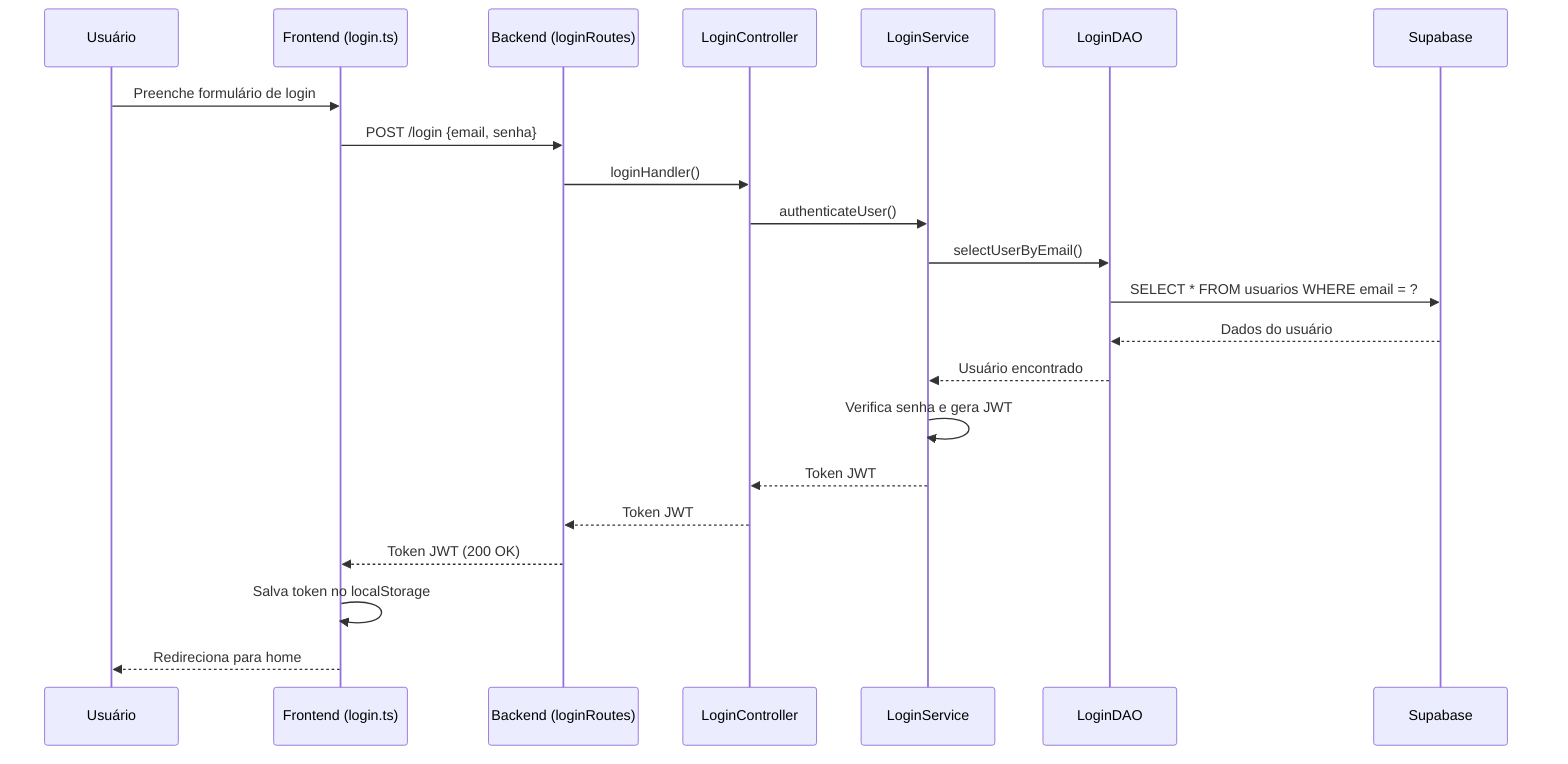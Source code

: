 sequenceDiagram
    participant U as Usuário
    participant F as Frontend (login.ts)
    participant B as Backend (loginRoutes)
    participant C as LoginController
    participant S as LoginService
    participant D as LoginDAO
    participant DB as Supabase
    
    U->>F: Preenche formulário de login
    F->>B: POST /login {email, senha}
    B->>C: loginHandler()
    C->>S: authenticateUser()
    S->>D: selectUserByEmail()
    D->>DB: SELECT * FROM usuarios WHERE email = ?
    DB-->>D: Dados do usuário
    D-->>S: Usuário encontrado
    S->>S: Verifica senha e gera JWT
    S-->>C: Token JWT
    C-->>B: Token JWT
    B-->>F: Token JWT (200 OK)
    F->>F: Salva token no localStorage
    F-->>U: Redireciona para home